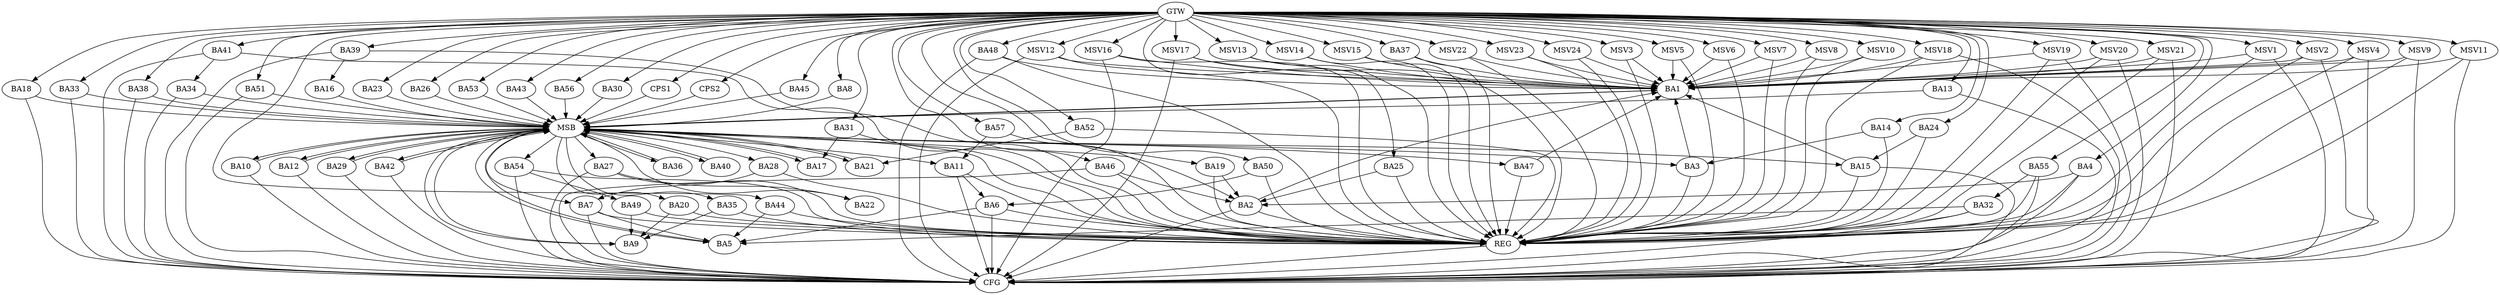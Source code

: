strict digraph G {
  BA1 [ label="BA1" ];
  BA2 [ label="BA2" ];
  BA3 [ label="BA3" ];
  BA4 [ label="BA4" ];
  BA5 [ label="BA5" ];
  BA6 [ label="BA6" ];
  BA7 [ label="BA7" ];
  BA8 [ label="BA8" ];
  BA9 [ label="BA9" ];
  BA10 [ label="BA10" ];
  BA11 [ label="BA11" ];
  BA12 [ label="BA12" ];
  BA13 [ label="BA13" ];
  BA14 [ label="BA14" ];
  BA15 [ label="BA15" ];
  BA16 [ label="BA16" ];
  BA17 [ label="BA17" ];
  BA18 [ label="BA18" ];
  BA19 [ label="BA19" ];
  BA20 [ label="BA20" ];
  BA21 [ label="BA21" ];
  BA22 [ label="BA22" ];
  BA23 [ label="BA23" ];
  BA24 [ label="BA24" ];
  BA25 [ label="BA25" ];
  BA26 [ label="BA26" ];
  BA27 [ label="BA27" ];
  BA28 [ label="BA28" ];
  BA29 [ label="BA29" ];
  BA30 [ label="BA30" ];
  BA31 [ label="BA31" ];
  BA32 [ label="BA32" ];
  BA33 [ label="BA33" ];
  BA34 [ label="BA34" ];
  BA35 [ label="BA35" ];
  BA36 [ label="BA36" ];
  BA37 [ label="BA37" ];
  BA38 [ label="BA38" ];
  BA39 [ label="BA39" ];
  BA40 [ label="BA40" ];
  BA41 [ label="BA41" ];
  BA42 [ label="BA42" ];
  BA43 [ label="BA43" ];
  BA44 [ label="BA44" ];
  BA45 [ label="BA45" ];
  BA46 [ label="BA46" ];
  BA47 [ label="BA47" ];
  BA48 [ label="BA48" ];
  BA49 [ label="BA49" ];
  BA50 [ label="BA50" ];
  BA51 [ label="BA51" ];
  BA52 [ label="BA52" ];
  BA53 [ label="BA53" ];
  BA54 [ label="BA54" ];
  BA55 [ label="BA55" ];
  BA56 [ label="BA56" ];
  BA57 [ label="BA57" ];
  CPS1 [ label="CPS1" ];
  CPS2 [ label="CPS2" ];
  GTW [ label="GTW" ];
  REG [ label="REG" ];
  MSB [ label="MSB" ];
  CFG [ label="CFG" ];
  MSV1 [ label="MSV1" ];
  MSV2 [ label="MSV2" ];
  MSV3 [ label="MSV3" ];
  MSV4 [ label="MSV4" ];
  MSV5 [ label="MSV5" ];
  MSV6 [ label="MSV6" ];
  MSV7 [ label="MSV7" ];
  MSV8 [ label="MSV8" ];
  MSV9 [ label="MSV9" ];
  MSV10 [ label="MSV10" ];
  MSV11 [ label="MSV11" ];
  MSV12 [ label="MSV12" ];
  MSV13 [ label="MSV13" ];
  MSV14 [ label="MSV14" ];
  MSV15 [ label="MSV15" ];
  MSV16 [ label="MSV16" ];
  MSV17 [ label="MSV17" ];
  MSV18 [ label="MSV18" ];
  MSV19 [ label="MSV19" ];
  MSV20 [ label="MSV20" ];
  MSV21 [ label="MSV21" ];
  MSV22 [ label="MSV22" ];
  MSV23 [ label="MSV23" ];
  MSV24 [ label="MSV24" ];
  BA2 -> BA1;
  BA3 -> BA1;
  BA4 -> BA2;
  BA6 -> BA5;
  BA7 -> BA5;
  BA11 -> BA6;
  BA14 -> BA3;
  BA15 -> BA1;
  BA19 -> BA2;
  BA20 -> BA9;
  BA24 -> BA15;
  BA25 -> BA2;
  BA27 -> BA22;
  BA28 -> BA7;
  BA31 -> BA17;
  BA32 -> BA5;
  BA35 -> BA9;
  BA37 -> BA1;
  BA39 -> BA16;
  BA41 -> BA34;
  BA44 -> BA5;
  BA46 -> BA2;
  BA47 -> BA1;
  BA48 -> BA1;
  BA49 -> BA9;
  BA50 -> BA6;
  BA52 -> BA21;
  BA54 -> BA49;
  BA55 -> BA32;
  BA57 -> BA11;
  GTW -> BA4;
  GTW -> BA8;
  GTW -> BA13;
  GTW -> BA14;
  GTW -> BA18;
  GTW -> BA19;
  GTW -> BA23;
  GTW -> BA24;
  GTW -> BA25;
  GTW -> BA26;
  GTW -> BA30;
  GTW -> BA31;
  GTW -> BA33;
  GTW -> BA37;
  GTW -> BA38;
  GTW -> BA39;
  GTW -> BA41;
  GTW -> BA43;
  GTW -> BA44;
  GTW -> BA45;
  GTW -> BA46;
  GTW -> BA48;
  GTW -> BA50;
  GTW -> BA51;
  GTW -> BA52;
  GTW -> BA53;
  GTW -> BA55;
  GTW -> BA56;
  GTW -> BA57;
  GTW -> CPS1;
  GTW -> CPS2;
  BA2 -> REG;
  BA3 -> REG;
  BA4 -> REG;
  BA6 -> REG;
  BA7 -> REG;
  BA11 -> REG;
  BA14 -> REG;
  BA15 -> REG;
  BA19 -> REG;
  BA20 -> REG;
  BA24 -> REG;
  BA25 -> REG;
  BA27 -> REG;
  BA28 -> REG;
  BA31 -> REG;
  BA32 -> REG;
  BA35 -> REG;
  BA37 -> REG;
  BA39 -> REG;
  BA41 -> REG;
  BA44 -> REG;
  BA46 -> REG;
  BA47 -> REG;
  BA48 -> REG;
  BA49 -> REG;
  BA50 -> REG;
  BA52 -> REG;
  BA54 -> REG;
  BA55 -> REG;
  BA57 -> REG;
  BA1 -> MSB;
  MSB -> BA2;
  MSB -> REG;
  BA5 -> MSB;
  MSB -> BA1;
  BA8 -> MSB;
  BA9 -> MSB;
  BA10 -> MSB;
  MSB -> BA9;
  BA12 -> MSB;
  MSB -> BA11;
  BA13 -> MSB;
  MSB -> BA3;
  BA16 -> MSB;
  BA17 -> MSB;
  MSB -> BA12;
  BA18 -> MSB;
  BA21 -> MSB;
  BA22 -> MSB;
  BA23 -> MSB;
  MSB -> BA15;
  BA26 -> MSB;
  BA29 -> MSB;
  BA30 -> MSB;
  BA33 -> MSB;
  BA34 -> MSB;
  MSB -> BA17;
  BA36 -> MSB;
  MSB -> BA35;
  BA38 -> MSB;
  BA40 -> MSB;
  MSB -> BA7;
  BA42 -> MSB;
  MSB -> BA28;
  BA43 -> MSB;
  BA45 -> MSB;
  BA51 -> MSB;
  BA53 -> MSB;
  BA56 -> MSB;
  MSB -> BA29;
  CPS1 -> MSB;
  MSB -> BA40;
  MSB -> BA27;
  MSB -> BA42;
  MSB -> BA5;
  MSB -> BA54;
  MSB -> BA10;
  CPS2 -> MSB;
  MSB -> BA36;
  MSB -> BA21;
  MSB -> BA47;
  MSB -> BA20;
  BA6 -> CFG;
  BA27 -> CFG;
  BA55 -> CFG;
  BA7 -> CFG;
  BA4 -> CFG;
  BA41 -> CFG;
  BA48 -> CFG;
  BA42 -> CFG;
  BA38 -> CFG;
  BA33 -> CFG;
  BA54 -> CFG;
  BA13 -> CFG;
  BA18 -> CFG;
  BA29 -> CFG;
  BA10 -> CFG;
  BA11 -> CFG;
  BA34 -> CFG;
  BA46 -> CFG;
  BA2 -> CFG;
  BA32 -> CFG;
  BA51 -> CFG;
  BA12 -> CFG;
  BA15 -> CFG;
  BA39 -> CFG;
  REG -> CFG;
  MSV1 -> BA1;
  MSV2 -> BA1;
  MSV3 -> BA1;
  MSV4 -> BA1;
  MSV5 -> BA1;
  MSV6 -> BA1;
  MSV7 -> BA1;
  GTW -> MSV1;
  MSV1 -> REG;
  MSV1 -> CFG;
  GTW -> MSV2;
  MSV2 -> REG;
  MSV2 -> CFG;
  GTW -> MSV3;
  MSV3 -> REG;
  GTW -> MSV4;
  MSV4 -> REG;
  MSV4 -> CFG;
  GTW -> MSV5;
  MSV5 -> REG;
  GTW -> MSV6;
  MSV6 -> REG;
  GTW -> MSV7;
  MSV7 -> REG;
  MSV8 -> BA1;
  MSV9 -> BA1;
  MSV10 -> BA1;
  GTW -> MSV8;
  MSV8 -> REG;
  GTW -> MSV9;
  MSV9 -> REG;
  MSV9 -> CFG;
  GTW -> MSV10;
  MSV10 -> REG;
  MSV11 -> BA1;
  GTW -> MSV11;
  MSV11 -> REG;
  MSV11 -> CFG;
  MSV12 -> BA1;
  MSV13 -> BA1;
  GTW -> MSV12;
  MSV12 -> REG;
  MSV12 -> CFG;
  GTW -> MSV13;
  MSV13 -> REG;
  MSV14 -> BA1;
  MSV15 -> BA1;
  MSV16 -> BA1;
  MSV17 -> BA1;
  MSV18 -> BA1;
  GTW -> MSV14;
  MSV14 -> REG;
  GTW -> MSV15;
  MSV15 -> REG;
  GTW -> MSV16;
  MSV16 -> REG;
  MSV16 -> CFG;
  GTW -> MSV17;
  MSV17 -> REG;
  MSV17 -> CFG;
  GTW -> MSV18;
  MSV18 -> REG;
  MSV18 -> CFG;
  MSV19 -> BA1;
  GTW -> MSV19;
  MSV19 -> REG;
  MSV19 -> CFG;
  MSV20 -> BA1;
  MSV21 -> BA1;
  GTW -> MSV20;
  MSV20 -> REG;
  MSV20 -> CFG;
  GTW -> MSV21;
  MSV21 -> REG;
  MSV21 -> CFG;
  MSV22 -> BA1;
  MSV23 -> BA1;
  GTW -> MSV22;
  MSV22 -> REG;
  GTW -> MSV23;
  MSV23 -> REG;
  MSV24 -> BA1;
  GTW -> MSV24;
  MSV24 -> REG;
}
